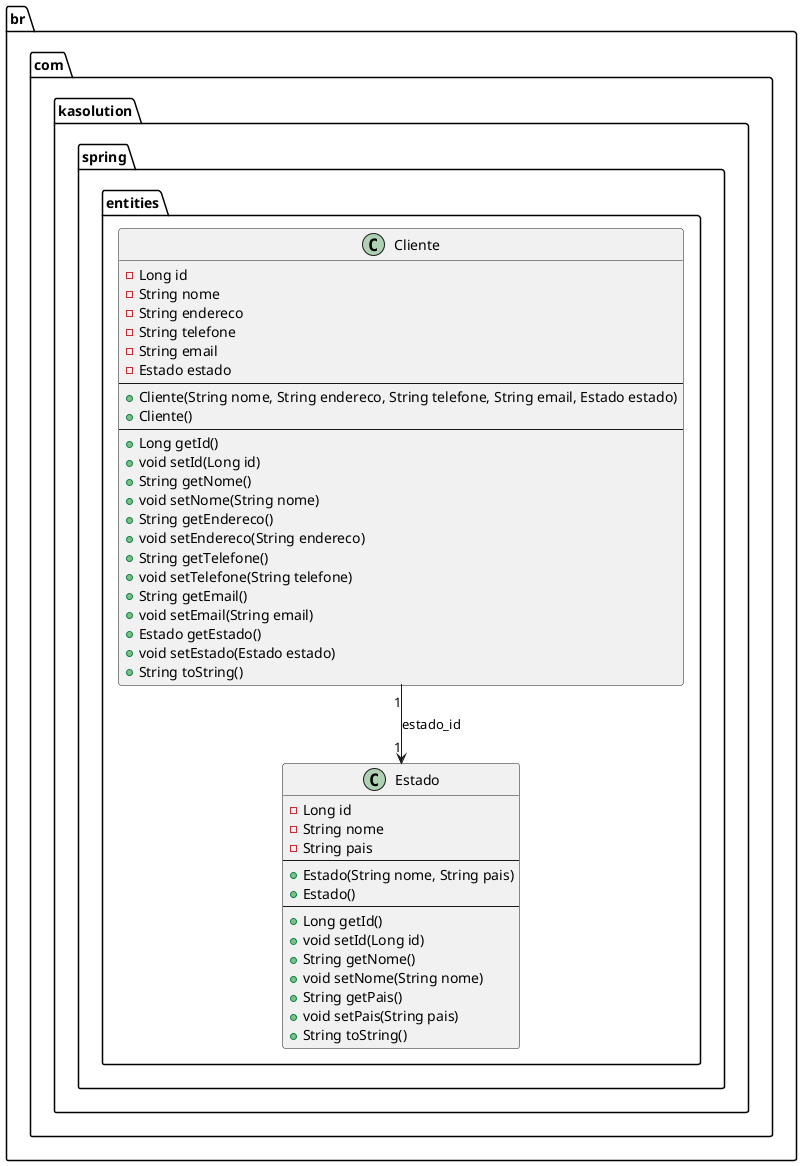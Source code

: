 @startuml
package br.com.kasolution.spring.entities {
    class Cliente {
        - Long id
        - String nome
        - String endereco
        - String telefone
        - String email
        - Estado estado
        --
        + Cliente(String nome, String endereco, String telefone, String email, Estado estado)
        + Cliente()
        --
        + Long getId()
        + void setId(Long id)
        + String getNome()
        + void setNome(String nome)
        + String getEndereco()
        + void setEndereco(String endereco)
        + String getTelefone()
        + void setTelefone(String telefone)
        + String getEmail()
        + void setEmail(String email)
        + Estado getEstado()
        + void setEstado(Estado estado)
        + String toString()
    }

    class Estado {
        - Long id
        - String nome
        - String pais
        --
        + Estado(String nome, String pais)
        + Estado()
        --
        + Long getId()
        + void setId(Long id)
        + String getNome()
        + void setNome(String nome)
        + String getPais()
        + void setPais(String pais)
        + String toString()
    }

    Cliente "1" --> "1" Estado : estado_id
}
@enduml